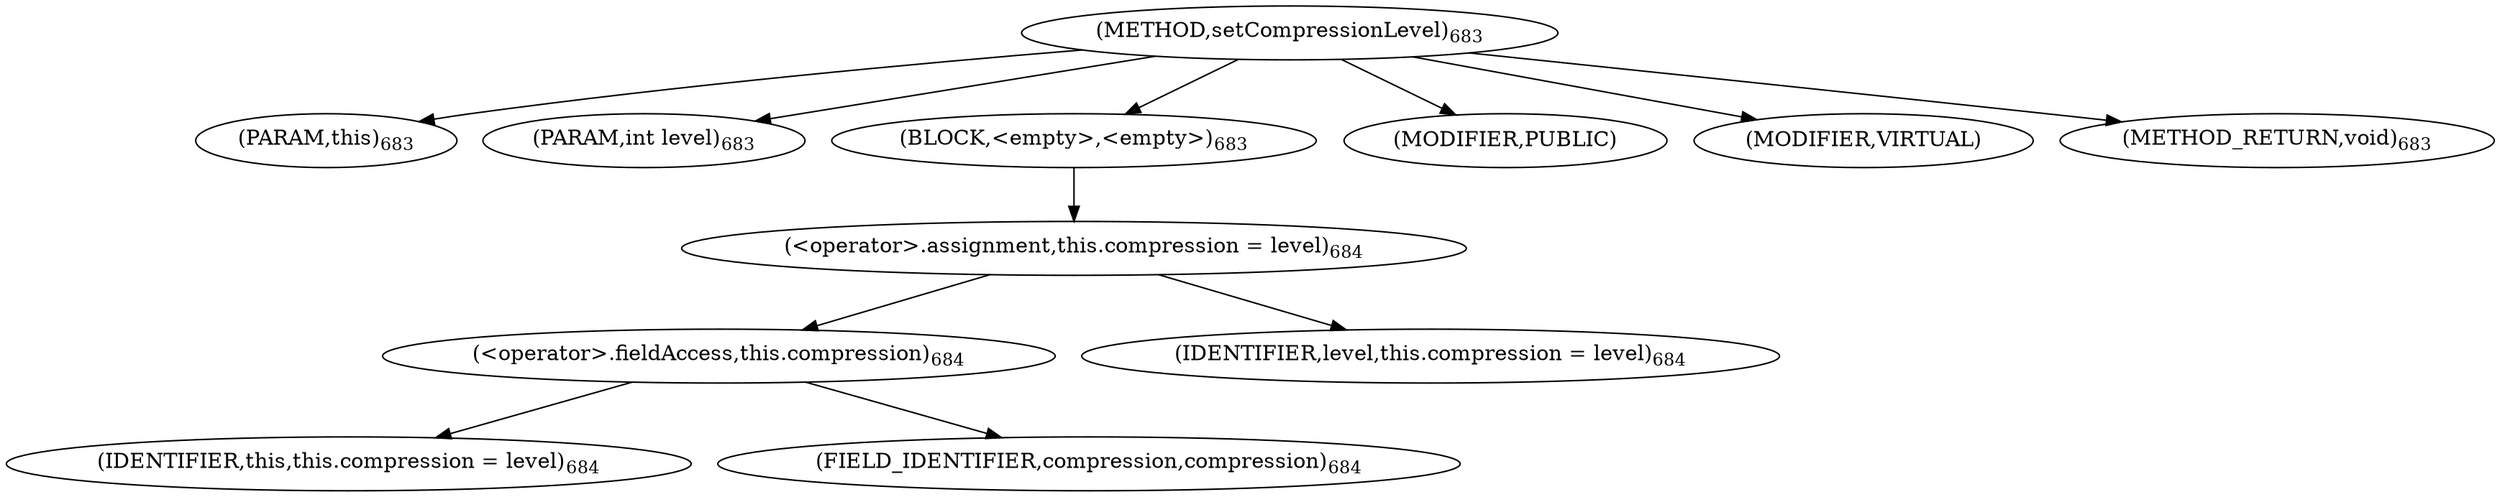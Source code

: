 digraph "setCompressionLevel" {  
"1388" [label = <(METHOD,setCompressionLevel)<SUB>683</SUB>> ]
"115" [label = <(PARAM,this)<SUB>683</SUB>> ]
"1389" [label = <(PARAM,int level)<SUB>683</SUB>> ]
"1390" [label = <(BLOCK,&lt;empty&gt;,&lt;empty&gt;)<SUB>683</SUB>> ]
"1391" [label = <(&lt;operator&gt;.assignment,this.compression = level)<SUB>684</SUB>> ]
"1392" [label = <(&lt;operator&gt;.fieldAccess,this.compression)<SUB>684</SUB>> ]
"114" [label = <(IDENTIFIER,this,this.compression = level)<SUB>684</SUB>> ]
"1393" [label = <(FIELD_IDENTIFIER,compression,compression)<SUB>684</SUB>> ]
"1394" [label = <(IDENTIFIER,level,this.compression = level)<SUB>684</SUB>> ]
"1395" [label = <(MODIFIER,PUBLIC)> ]
"1396" [label = <(MODIFIER,VIRTUAL)> ]
"1397" [label = <(METHOD_RETURN,void)<SUB>683</SUB>> ]
  "1388" -> "115" 
  "1388" -> "1389" 
  "1388" -> "1390" 
  "1388" -> "1395" 
  "1388" -> "1396" 
  "1388" -> "1397" 
  "1390" -> "1391" 
  "1391" -> "1392" 
  "1391" -> "1394" 
  "1392" -> "114" 
  "1392" -> "1393" 
}
